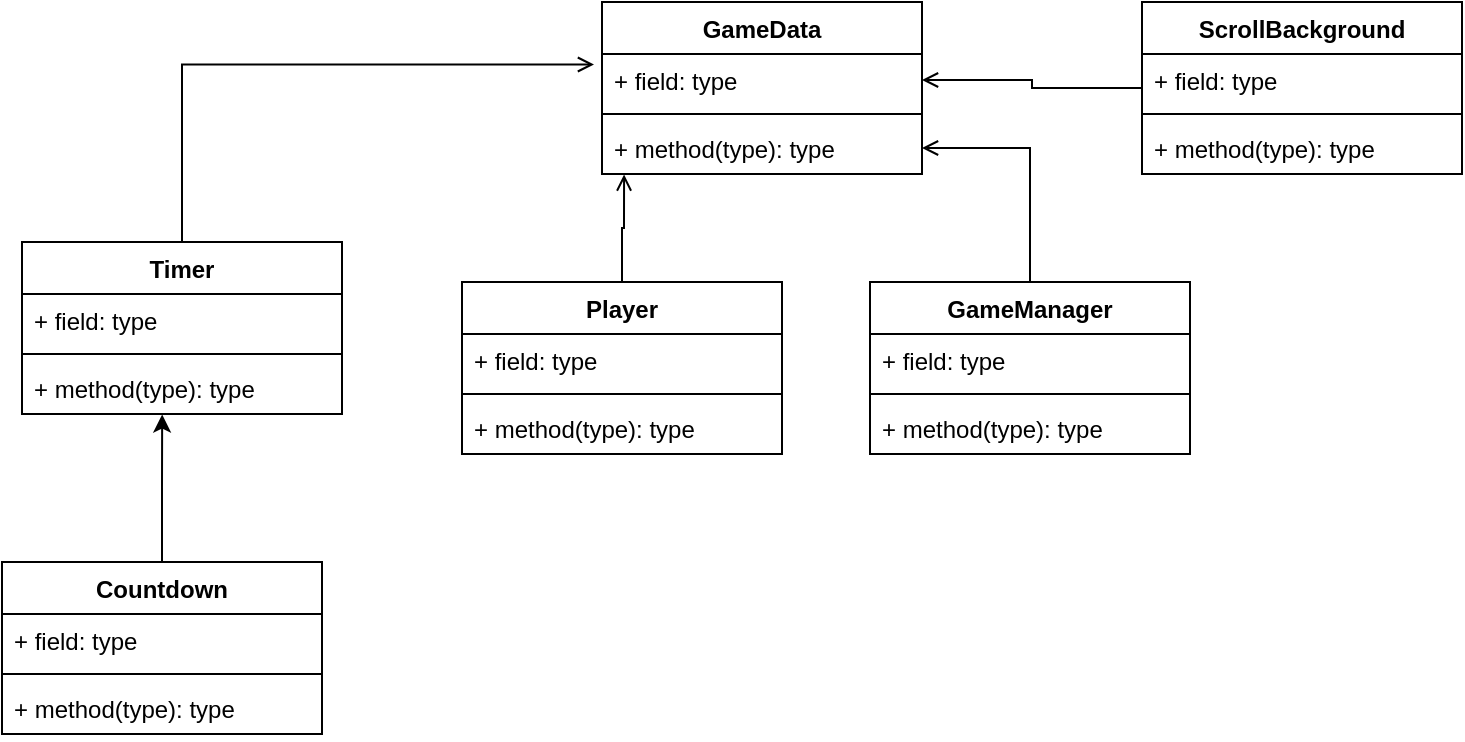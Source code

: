 <mxfile version="16.4.5" type="device"><diagram id="C5RBs43oDa-KdzZeNtuy" name="Page-1"><mxGraphModel dx="2249" dy="717" grid="1" gridSize="10" guides="1" tooltips="1" connect="1" arrows="1" fold="1" page="1" pageScale="1" pageWidth="827" pageHeight="1169" math="0" shadow="0"><root><mxCell id="WIyWlLk6GJQsqaUBKTNV-0"/><mxCell id="WIyWlLk6GJQsqaUBKTNV-1" parent="WIyWlLk6GJQsqaUBKTNV-0"/><mxCell id="hwKN8RiMKwfr6QKhIiYF-0" value="GameData" style="swimlane;fontStyle=1;align=center;verticalAlign=top;childLayout=stackLayout;horizontal=1;startSize=26;horizontalStack=0;resizeParent=1;resizeParentMax=0;resizeLast=0;collapsible=1;marginBottom=0;" parent="WIyWlLk6GJQsqaUBKTNV-1" vertex="1"><mxGeometry x="200" y="40" width="160" height="86" as="geometry"/></mxCell><mxCell id="hwKN8RiMKwfr6QKhIiYF-1" value="+ field: type" style="text;strokeColor=none;fillColor=none;align=left;verticalAlign=top;spacingLeft=4;spacingRight=4;overflow=hidden;rotatable=0;points=[[0,0.5],[1,0.5]];portConstraint=eastwest;" parent="hwKN8RiMKwfr6QKhIiYF-0" vertex="1"><mxGeometry y="26" width="160" height="26" as="geometry"/></mxCell><mxCell id="hwKN8RiMKwfr6QKhIiYF-2" value="" style="line;strokeWidth=1;fillColor=none;align=left;verticalAlign=middle;spacingTop=-1;spacingLeft=3;spacingRight=3;rotatable=0;labelPosition=right;points=[];portConstraint=eastwest;" parent="hwKN8RiMKwfr6QKhIiYF-0" vertex="1"><mxGeometry y="52" width="160" height="8" as="geometry"/></mxCell><mxCell id="hwKN8RiMKwfr6QKhIiYF-3" value="+ method(type): type" style="text;strokeColor=none;fillColor=none;align=left;verticalAlign=top;spacingLeft=4;spacingRight=4;overflow=hidden;rotatable=0;points=[[0,0.5],[1,0.5]];portConstraint=eastwest;" parent="hwKN8RiMKwfr6QKhIiYF-0" vertex="1"><mxGeometry y="60" width="160" height="26" as="geometry"/></mxCell><mxCell id="EDHNkRoJA5pB9hkTHfPC-1" style="edgeStyle=orthogonalEdgeStyle;rounded=0;orthogonalLoop=1;jettySize=auto;html=1;endArrow=open;endFill=0;" edge="1" parent="WIyWlLk6GJQsqaUBKTNV-1" source="hwKN8RiMKwfr6QKhIiYF-4" target="hwKN8RiMKwfr6QKhIiYF-3"><mxGeometry relative="1" as="geometry"><mxPoint x="350" y="130" as="targetPoint"/></mxGeometry></mxCell><mxCell id="hwKN8RiMKwfr6QKhIiYF-4" value="GameManager" style="swimlane;fontStyle=1;align=center;verticalAlign=top;childLayout=stackLayout;horizontal=1;startSize=26;horizontalStack=0;resizeParent=1;resizeParentMax=0;resizeLast=0;collapsible=1;marginBottom=0;" parent="WIyWlLk6GJQsqaUBKTNV-1" vertex="1"><mxGeometry x="334" y="180" width="160" height="86" as="geometry"/></mxCell><mxCell id="hwKN8RiMKwfr6QKhIiYF-5" value="+ field: type" style="text;strokeColor=none;fillColor=none;align=left;verticalAlign=top;spacingLeft=4;spacingRight=4;overflow=hidden;rotatable=0;points=[[0,0.5],[1,0.5]];portConstraint=eastwest;" parent="hwKN8RiMKwfr6QKhIiYF-4" vertex="1"><mxGeometry y="26" width="160" height="26" as="geometry"/></mxCell><mxCell id="hwKN8RiMKwfr6QKhIiYF-6" value="" style="line;strokeWidth=1;fillColor=none;align=left;verticalAlign=middle;spacingTop=-1;spacingLeft=3;spacingRight=3;rotatable=0;labelPosition=right;points=[];portConstraint=eastwest;" parent="hwKN8RiMKwfr6QKhIiYF-4" vertex="1"><mxGeometry y="52" width="160" height="8" as="geometry"/></mxCell><mxCell id="hwKN8RiMKwfr6QKhIiYF-7" value="+ method(type): type" style="text;strokeColor=none;fillColor=none;align=left;verticalAlign=top;spacingLeft=4;spacingRight=4;overflow=hidden;rotatable=0;points=[[0,0.5],[1,0.5]];portConstraint=eastwest;" parent="hwKN8RiMKwfr6QKhIiYF-4" vertex="1"><mxGeometry y="60" width="160" height="26" as="geometry"/></mxCell><mxCell id="EDHNkRoJA5pB9hkTHfPC-5" style="edgeStyle=orthogonalEdgeStyle;rounded=0;orthogonalLoop=1;jettySize=auto;html=1;entryX=0.069;entryY=1.01;entryDx=0;entryDy=0;entryPerimeter=0;endArrow=open;endFill=0;" edge="1" parent="WIyWlLk6GJQsqaUBKTNV-1" source="hwKN8RiMKwfr6QKhIiYF-8" target="hwKN8RiMKwfr6QKhIiYF-3"><mxGeometry relative="1" as="geometry"/></mxCell><mxCell id="hwKN8RiMKwfr6QKhIiYF-8" value="Player" style="swimlane;fontStyle=1;align=center;verticalAlign=top;childLayout=stackLayout;horizontal=1;startSize=26;horizontalStack=0;resizeParent=1;resizeParentMax=0;resizeLast=0;collapsible=1;marginBottom=0;" parent="WIyWlLk6GJQsqaUBKTNV-1" vertex="1"><mxGeometry x="130" y="180" width="160" height="86" as="geometry"/></mxCell><mxCell id="hwKN8RiMKwfr6QKhIiYF-9" value="+ field: type" style="text;strokeColor=none;fillColor=none;align=left;verticalAlign=top;spacingLeft=4;spacingRight=4;overflow=hidden;rotatable=0;points=[[0,0.5],[1,0.5]];portConstraint=eastwest;" parent="hwKN8RiMKwfr6QKhIiYF-8" vertex="1"><mxGeometry y="26" width="160" height="26" as="geometry"/></mxCell><mxCell id="hwKN8RiMKwfr6QKhIiYF-10" value="" style="line;strokeWidth=1;fillColor=none;align=left;verticalAlign=middle;spacingTop=-1;spacingLeft=3;spacingRight=3;rotatable=0;labelPosition=right;points=[];portConstraint=eastwest;" parent="hwKN8RiMKwfr6QKhIiYF-8" vertex="1"><mxGeometry y="52" width="160" height="8" as="geometry"/></mxCell><mxCell id="hwKN8RiMKwfr6QKhIiYF-11" value="+ method(type): type" style="text;strokeColor=none;fillColor=none;align=left;verticalAlign=top;spacingLeft=4;spacingRight=4;overflow=hidden;rotatable=0;points=[[0,0.5],[1,0.5]];portConstraint=eastwest;" parent="hwKN8RiMKwfr6QKhIiYF-8" vertex="1"><mxGeometry y="60" width="160" height="26" as="geometry"/></mxCell><mxCell id="EDHNkRoJA5pB9hkTHfPC-3" style="edgeStyle=orthogonalEdgeStyle;rounded=0;orthogonalLoop=1;jettySize=auto;html=1;entryX=0.438;entryY=1.01;entryDx=0;entryDy=0;entryPerimeter=0;endArrow=classic;endFill=1;" edge="1" parent="WIyWlLk6GJQsqaUBKTNV-1" source="hwKN8RiMKwfr6QKhIiYF-12" target="hwKN8RiMKwfr6QKhIiYF-23"><mxGeometry relative="1" as="geometry"/></mxCell><mxCell id="hwKN8RiMKwfr6QKhIiYF-12" value="Countdown" style="swimlane;fontStyle=1;align=center;verticalAlign=top;childLayout=stackLayout;horizontal=1;startSize=26;horizontalStack=0;resizeParent=1;resizeParentMax=0;resizeLast=0;collapsible=1;marginBottom=0;" parent="WIyWlLk6GJQsqaUBKTNV-1" vertex="1"><mxGeometry x="-100" y="320" width="160" height="86" as="geometry"/></mxCell><mxCell id="hwKN8RiMKwfr6QKhIiYF-13" value="+ field: type" style="text;strokeColor=none;fillColor=none;align=left;verticalAlign=top;spacingLeft=4;spacingRight=4;overflow=hidden;rotatable=0;points=[[0,0.5],[1,0.5]];portConstraint=eastwest;" parent="hwKN8RiMKwfr6QKhIiYF-12" vertex="1"><mxGeometry y="26" width="160" height="26" as="geometry"/></mxCell><mxCell id="hwKN8RiMKwfr6QKhIiYF-14" value="" style="line;strokeWidth=1;fillColor=none;align=left;verticalAlign=middle;spacingTop=-1;spacingLeft=3;spacingRight=3;rotatable=0;labelPosition=right;points=[];portConstraint=eastwest;" parent="hwKN8RiMKwfr6QKhIiYF-12" vertex="1"><mxGeometry y="52" width="160" height="8" as="geometry"/></mxCell><mxCell id="hwKN8RiMKwfr6QKhIiYF-15" value="+ method(type): type" style="text;strokeColor=none;fillColor=none;align=left;verticalAlign=top;spacingLeft=4;spacingRight=4;overflow=hidden;rotatable=0;points=[[0,0.5],[1,0.5]];portConstraint=eastwest;" parent="hwKN8RiMKwfr6QKhIiYF-12" vertex="1"><mxGeometry y="60" width="160" height="26" as="geometry"/></mxCell><mxCell id="EDHNkRoJA5pB9hkTHfPC-4" style="edgeStyle=orthogonalEdgeStyle;rounded=0;orthogonalLoop=1;jettySize=auto;html=1;endArrow=open;endFill=0;" edge="1" parent="WIyWlLk6GJQsqaUBKTNV-1" source="hwKN8RiMKwfr6QKhIiYF-16" target="hwKN8RiMKwfr6QKhIiYF-1"><mxGeometry relative="1" as="geometry"/></mxCell><mxCell id="hwKN8RiMKwfr6QKhIiYF-16" value="ScrollBackground" style="swimlane;fontStyle=1;align=center;verticalAlign=top;childLayout=stackLayout;horizontal=1;startSize=26;horizontalStack=0;resizeParent=1;resizeParentMax=0;resizeLast=0;collapsible=1;marginBottom=0;" parent="WIyWlLk6GJQsqaUBKTNV-1" vertex="1"><mxGeometry x="470" y="40" width="160" height="86" as="geometry"/></mxCell><mxCell id="hwKN8RiMKwfr6QKhIiYF-17" value="+ field: type" style="text;strokeColor=none;fillColor=none;align=left;verticalAlign=top;spacingLeft=4;spacingRight=4;overflow=hidden;rotatable=0;points=[[0,0.5],[1,0.5]];portConstraint=eastwest;" parent="hwKN8RiMKwfr6QKhIiYF-16" vertex="1"><mxGeometry y="26" width="160" height="26" as="geometry"/></mxCell><mxCell id="hwKN8RiMKwfr6QKhIiYF-18" value="" style="line;strokeWidth=1;fillColor=none;align=left;verticalAlign=middle;spacingTop=-1;spacingLeft=3;spacingRight=3;rotatable=0;labelPosition=right;points=[];portConstraint=eastwest;" parent="hwKN8RiMKwfr6QKhIiYF-16" vertex="1"><mxGeometry y="52" width="160" height="8" as="geometry"/></mxCell><mxCell id="hwKN8RiMKwfr6QKhIiYF-19" value="+ method(type): type" style="text;strokeColor=none;fillColor=none;align=left;verticalAlign=top;spacingLeft=4;spacingRight=4;overflow=hidden;rotatable=0;points=[[0,0.5],[1,0.5]];portConstraint=eastwest;" parent="hwKN8RiMKwfr6QKhIiYF-16" vertex="1"><mxGeometry y="60" width="160" height="26" as="geometry"/></mxCell><mxCell id="EDHNkRoJA5pB9hkTHfPC-2" style="edgeStyle=orthogonalEdgeStyle;rounded=0;orthogonalLoop=1;jettySize=auto;html=1;entryX=-0.025;entryY=0.202;entryDx=0;entryDy=0;entryPerimeter=0;endArrow=open;endFill=0;" edge="1" parent="WIyWlLk6GJQsqaUBKTNV-1" source="hwKN8RiMKwfr6QKhIiYF-20" target="hwKN8RiMKwfr6QKhIiYF-1"><mxGeometry relative="1" as="geometry"/></mxCell><mxCell id="hwKN8RiMKwfr6QKhIiYF-20" value="Timer" style="swimlane;fontStyle=1;align=center;verticalAlign=top;childLayout=stackLayout;horizontal=1;startSize=26;horizontalStack=0;resizeParent=1;resizeParentMax=0;resizeLast=0;collapsible=1;marginBottom=0;" parent="WIyWlLk6GJQsqaUBKTNV-1" vertex="1"><mxGeometry x="-90" y="160" width="160" height="86" as="geometry"/></mxCell><mxCell id="hwKN8RiMKwfr6QKhIiYF-21" value="+ field: type" style="text;strokeColor=none;fillColor=none;align=left;verticalAlign=top;spacingLeft=4;spacingRight=4;overflow=hidden;rotatable=0;points=[[0,0.5],[1,0.5]];portConstraint=eastwest;" parent="hwKN8RiMKwfr6QKhIiYF-20" vertex="1"><mxGeometry y="26" width="160" height="26" as="geometry"/></mxCell><mxCell id="hwKN8RiMKwfr6QKhIiYF-22" value="" style="line;strokeWidth=1;fillColor=none;align=left;verticalAlign=middle;spacingTop=-1;spacingLeft=3;spacingRight=3;rotatable=0;labelPosition=right;points=[];portConstraint=eastwest;" parent="hwKN8RiMKwfr6QKhIiYF-20" vertex="1"><mxGeometry y="52" width="160" height="8" as="geometry"/></mxCell><mxCell id="hwKN8RiMKwfr6QKhIiYF-23" value="+ method(type): type" style="text;strokeColor=none;fillColor=none;align=left;verticalAlign=top;spacingLeft=4;spacingRight=4;overflow=hidden;rotatable=0;points=[[0,0.5],[1,0.5]];portConstraint=eastwest;" parent="hwKN8RiMKwfr6QKhIiYF-20" vertex="1"><mxGeometry y="60" width="160" height="26" as="geometry"/></mxCell></root></mxGraphModel></diagram></mxfile>